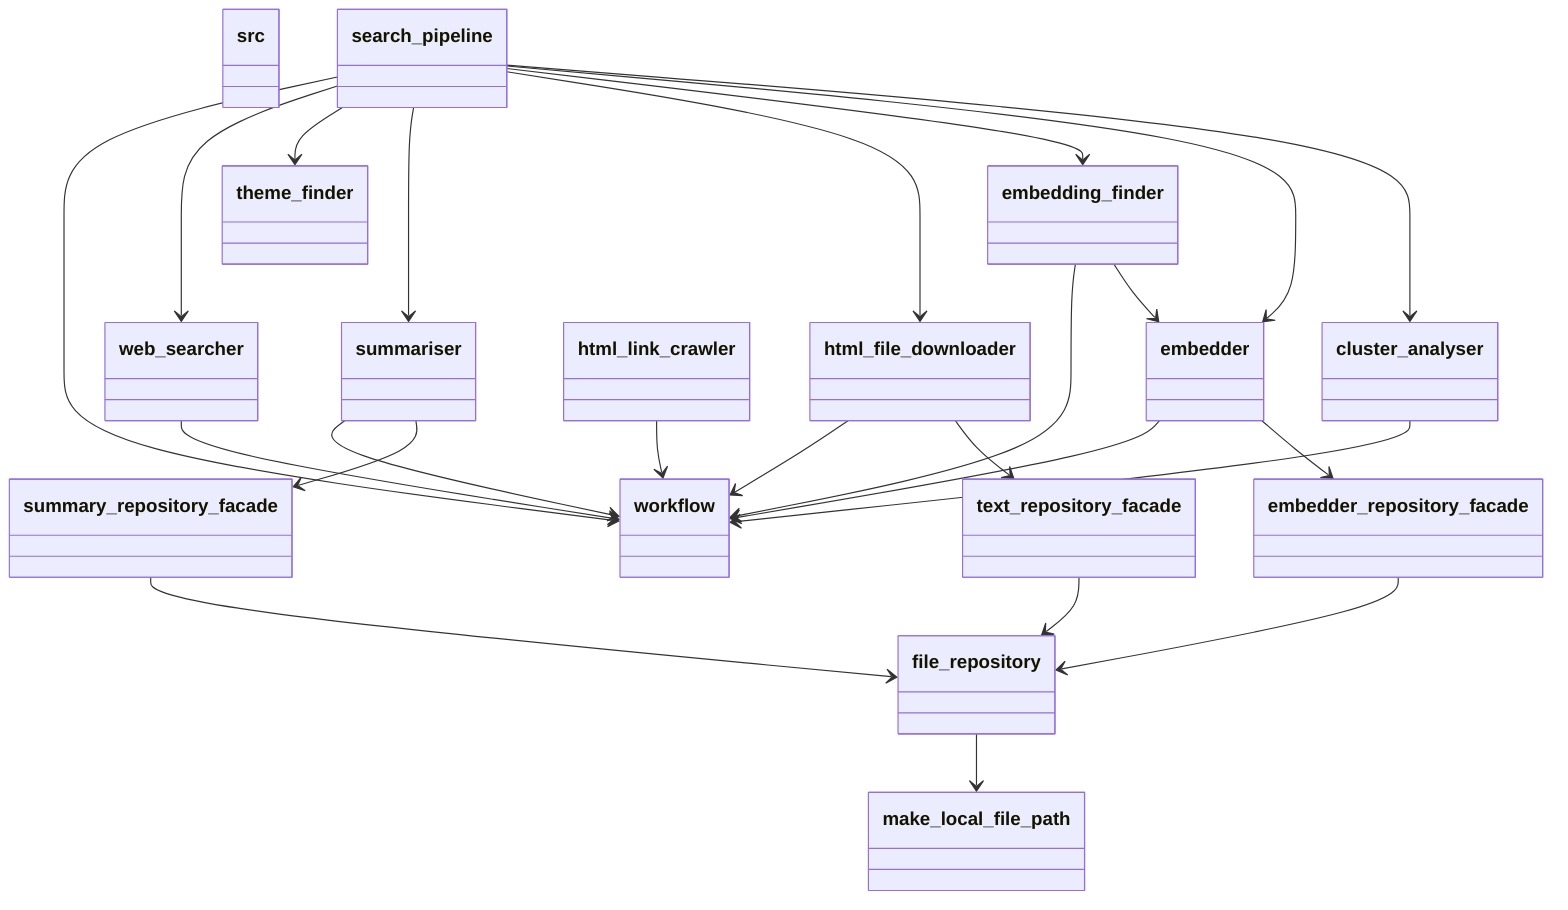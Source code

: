 classDiagram
  class src {
  }
  class cluster_analyser {
  }
  class embedder {
  }
  class embedder_repository_facade {
  }
  class embedding_finder {
  }
  class file_repository {
  }
  class html_file_downloader {
  }
  class html_link_crawler {
  }
  class make_local_file_path {
  }
  class search_pipeline {
  }
  class summariser {
  }
  class summary_repository_facade {
  }
  class text_repository_facade {
  }
  class theme_finder {
  }
  class web_searcher {
  }
  class workflow {
  }
  cluster_analyser --> workflow
  embedder --> embedder_repository_facade
  embedder --> workflow
  embedder_repository_facade --> file_repository
  embedding_finder --> embedder
  embedding_finder --> workflow
  file_repository --> make_local_file_path
  html_file_downloader --> text_repository_facade
  html_file_downloader --> workflow
  html_link_crawler --> workflow
  search_pipeline --> cluster_analyser
  search_pipeline --> embedder
  search_pipeline --> embedding_finder
  search_pipeline --> html_file_downloader
  search_pipeline --> summariser
  search_pipeline --> theme_finder
  search_pipeline --> web_searcher
  search_pipeline --> workflow
  summariser --> summary_repository_facade
  summariser --> workflow
  summary_repository_facade --> file_repository
  text_repository_facade --> file_repository
  web_searcher --> workflow